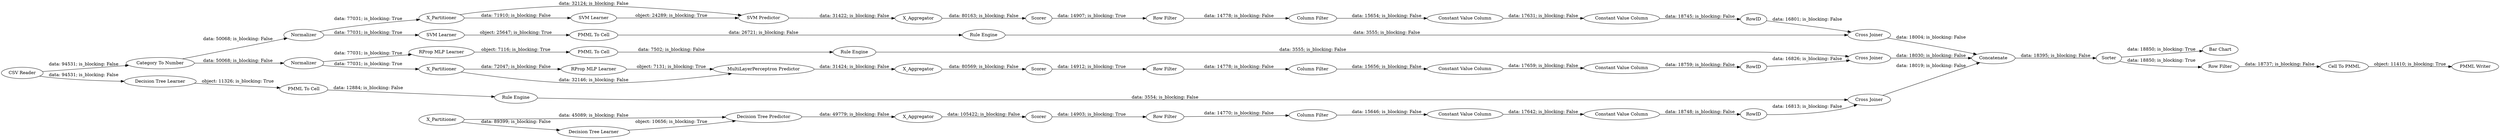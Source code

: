 digraph {
	"4455402144170825130_3" [label=Normalizer]
	"2574633559341886361_37" [label=Scorer]
	"2574633559341886361_47" [label="Rule Engine"]
	"306487407280103094_11" [label="Column Filter"]
	"4455402144170825130_28" [label="Constant Value Column"]
	"4455402144170825130_19" [label=X_Partitioner]
	"306487407280103094_8" [label=X_Aggregator]
	"306487407280103094_9" [label=Scorer]
	"4455402144170825130_33" [label="Rule Engine"]
	"2574633559341886361_43" [label=X_Aggregator]
	"4455402144170825130_20" [label="SVM Learner"]
	"306487407280103094_12" [label="Constant Value Column"]
	"2574633559341886361_46" [label="PMML To Cell"]
	"2574633559341886361_41" [label="Constant Value Column"]
	"4455402144170825130_21" [label="SVM Predictor"]
	"306487407280103094_17" [label="PMML To Cell"]
	"2574633559341886361_40" [label="Constant Value Column"]
	"2574633559341886361_45" [label="Decision Tree Learner"]
	"-1150910713913462811_51" [label="Cell To PMML"]
	"306487407280103094_10" [label="Row Filter"]
	"306487407280103094_7" [label="MultiLayerPerceptron Predictor"]
	"4455402144170825130_31" [label="SVM Learner"]
	"2574633559341886361_39" [label="Column Filter"]
	"306487407280103094_15" [label="Cross Joiner"]
	"2574633559341886361_38" [label="Row Filter"]
	"2574633559341886361_44" [label="Cross Joiner"]
	"2574633559341886361_34" [label=X_Partitioner]
	"306487407280103094_6" [label="RProp MLP Learner"]
	"2574633559341886361_42" [label=RowID]
	"2574633559341886361_35" [label="Decision Tree Learner"]
	"-1150910713913462811_49" [label=Sorter]
	"-1150910713913462811_53" [label="Bar Chart"]
	"-1150910713913462811_1" [label="CSV Reader"]
	"-1150910713913462811_2" [label="Category To Number"]
	"306487407280103094_14" [label=RowID]
	"4455402144170825130_23" [label=X_Aggregator]
	"4455402144170825130_25" [label="Row Filter"]
	"4455402144170825130_24" [label=Scorer]
	"306487407280103094_5" [label=X_Partitioner]
	"4455402144170825130_26" [label="Column Filter"]
	"-1150910713913462811_50" [label="Row Filter"]
	"4455402144170825130_32" [label="PMML To Cell"]
	"-1150910713913462811_48" [label=Concatenate]
	"4455402144170825130_30" [label="Cross Joiner"]
	"306487407280103094_13" [label="Constant Value Column"]
	"-1150910713913462811_52" [label="PMML Writer"]
	"306487407280103094_4" [label=Normalizer]
	"4455402144170825130_27" [label="Constant Value Column"]
	"4455402144170825130_29" [label=RowID]
	"2574633559341886361_36" [label="Decision Tree Predictor"]
	"306487407280103094_18" [label="Rule Engine"]
	"306487407280103094_16" [label="RProp MLP Learner"]
	"4455402144170825130_20" -> "4455402144170825130_21" [label="object: 24289; is_blocking: True"]
	"306487407280103094_6" -> "306487407280103094_7" [label="object: 7131; is_blocking: True"]
	"4455402144170825130_33" -> "4455402144170825130_30" [label="data: 3555; is_blocking: False"]
	"306487407280103094_17" -> "306487407280103094_18" [label="data: 7502; is_blocking: False"]
	"4455402144170825130_21" -> "4455402144170825130_23" [label="data: 31422; is_blocking: False"]
	"2574633559341886361_37" -> "2574633559341886361_38" [label="data: 14903; is_blocking: True"]
	"2574633559341886361_42" -> "2574633559341886361_44" [label="data: 16813; is_blocking: False"]
	"-1150910713913462811_50" -> "-1150910713913462811_51" [label="data: 18737; is_blocking: False"]
	"306487407280103094_13" -> "306487407280103094_14" [label="data: 18759; is_blocking: False"]
	"2574633559341886361_34" -> "2574633559341886361_35" [label="data: 89399; is_blocking: False"]
	"4455402144170825130_30" -> "-1150910713913462811_48" [label="data: 18004; is_blocking: False"]
	"306487407280103094_11" -> "306487407280103094_12" [label="data: 15656; is_blocking: False"]
	"2574633559341886361_43" -> "2574633559341886361_37" [label="data: 105422; is_blocking: False"]
	"2574633559341886361_38" -> "2574633559341886361_39" [label="data: 14770; is_blocking: False"]
	"4455402144170825130_31" -> "4455402144170825130_32" [label="object: 25647; is_blocking: True"]
	"306487407280103094_18" -> "306487407280103094_15" [label="data: 3555; is_blocking: False"]
	"2574633559341886361_41" -> "2574633559341886361_42" [label="data: 18748; is_blocking: False"]
	"306487407280103094_4" -> "306487407280103094_5" [label="data: 77031; is_blocking: True"]
	"-1150910713913462811_2" -> "4455402144170825130_3" [label="data: 50068; is_blocking: False"]
	"2574633559341886361_39" -> "2574633559341886361_40" [label="data: 15646; is_blocking: False"]
	"4455402144170825130_3" -> "4455402144170825130_19" [label="data: 77031; is_blocking: True"]
	"-1150910713913462811_49" -> "-1150910713913462811_53" [label="data: 18850; is_blocking: True"]
	"4455402144170825130_26" -> "4455402144170825130_27" [label="data: 15654; is_blocking: False"]
	"4455402144170825130_29" -> "4455402144170825130_30" [label="data: 16801; is_blocking: False"]
	"4455402144170825130_32" -> "4455402144170825130_33" [label="data: 26721; is_blocking: False"]
	"4455402144170825130_19" -> "4455402144170825130_21" [label="data: 32124; is_blocking: False"]
	"2574633559341886361_34" -> "2574633559341886361_36" [label="data: 45089; is_blocking: False"]
	"-1150910713913462811_1" -> "2574633559341886361_45" [label="data: 94531; is_blocking: False"]
	"4455402144170825130_24" -> "4455402144170825130_25" [label="data: 14907; is_blocking: True"]
	"306487407280103094_12" -> "306487407280103094_13" [label="data: 17659; is_blocking: False"]
	"2574633559341886361_45" -> "2574633559341886361_46" [label="object: 11326; is_blocking: True"]
	"306487407280103094_16" -> "306487407280103094_17" [label="object: 7116; is_blocking: True"]
	"4455402144170825130_19" -> "4455402144170825130_20" [label="data: 71910; is_blocking: False"]
	"2574633559341886361_36" -> "2574633559341886361_43" [label="data: 49779; is_blocking: False"]
	"2574633559341886361_47" -> "2574633559341886361_44" [label="data: 3554; is_blocking: False"]
	"306487407280103094_5" -> "306487407280103094_6" [label="data: 72047; is_blocking: False"]
	"-1150910713913462811_1" -> "-1150910713913462811_2" [label="data: 94531; is_blocking: False"]
	"2574633559341886361_44" -> "-1150910713913462811_48" [label="data: 18019; is_blocking: False"]
	"306487407280103094_8" -> "306487407280103094_9" [label="data: 80569; is_blocking: False"]
	"2574633559341886361_40" -> "2574633559341886361_41" [label="data: 17642; is_blocking: False"]
	"306487407280103094_14" -> "306487407280103094_15" [label="data: 16826; is_blocking: False"]
	"4455402144170825130_28" -> "4455402144170825130_29" [label="data: 18745; is_blocking: False"]
	"4455402144170825130_25" -> "4455402144170825130_26" [label="data: 14778; is_blocking: False"]
	"-1150910713913462811_51" -> "-1150910713913462811_52" [label="object: 11410; is_blocking: True"]
	"306487407280103094_9" -> "306487407280103094_10" [label="data: 14912; is_blocking: True"]
	"4455402144170825130_27" -> "4455402144170825130_28" [label="data: 17631; is_blocking: False"]
	"-1150910713913462811_48" -> "-1150910713913462811_49" [label="data: 18395; is_blocking: False"]
	"4455402144170825130_3" -> "4455402144170825130_31" [label="data: 77031; is_blocking: True"]
	"306487407280103094_4" -> "306487407280103094_16" [label="data: 77031; is_blocking: True"]
	"-1150910713913462811_2" -> "306487407280103094_4" [label="data: 50068; is_blocking: False"]
	"306487407280103094_5" -> "306487407280103094_7" [label="data: 32146; is_blocking: False"]
	"306487407280103094_7" -> "306487407280103094_8" [label="data: 31424; is_blocking: False"]
	"2574633559341886361_35" -> "2574633559341886361_36" [label="object: 10656; is_blocking: True"]
	"4455402144170825130_23" -> "4455402144170825130_24" [label="data: 80163; is_blocking: False"]
	"2574633559341886361_46" -> "2574633559341886361_47" [label="data: 12884; is_blocking: False"]
	"306487407280103094_10" -> "306487407280103094_11" [label="data: 14778; is_blocking: False"]
	"-1150910713913462811_49" -> "-1150910713913462811_50" [label="data: 18850; is_blocking: True"]
	"306487407280103094_15" -> "-1150910713913462811_48" [label="data: 18030; is_blocking: False"]
	rankdir=LR
}
